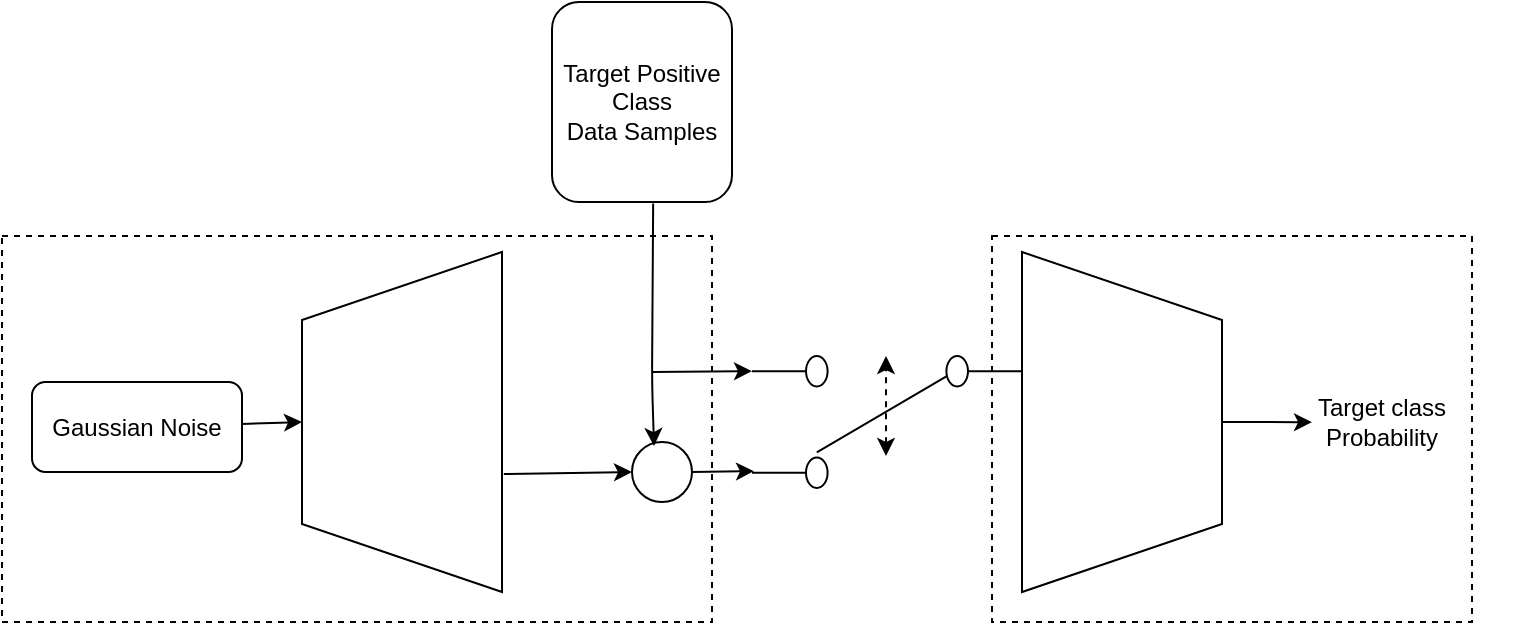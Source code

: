 <mxfile pages="1" version="11.2.3" type="github"><diagram id="DjtEpEw4j6ueM8bHN8ZR" name="Page-1"><mxGraphModel dx="946" dy="662" grid="1" gridSize="10" guides="1" tooltips="1" connect="1" arrows="1" fold="1" page="1" pageScale="1" pageWidth="850" pageHeight="1100" math="0" shadow="0"><root><mxCell id="0"/><mxCell id="1" parent="0"/><mxCell id="K-XHNx7vS7nYxul_f6TB-1" value="" style="shape=trapezoid;perimeter=trapezoidPerimeter;whiteSpace=wrap;html=1;rotation=-90;" vertex="1" parent="1"><mxGeometry x="190" y="250" width="170" height="100" as="geometry"/></mxCell><mxCell id="K-XHNx7vS7nYxul_f6TB-3" value="Target Positive Class&lt;br&gt;Data Samples" style="rounded=1;whiteSpace=wrap;html=1;" vertex="1" parent="1"><mxGeometry x="350" y="90" width="90" height="100" as="geometry"/></mxCell><mxCell id="K-XHNx7vS7nYxul_f6TB-4" value="" style="shape=trapezoid;perimeter=trapezoidPerimeter;whiteSpace=wrap;html=1;rotation=90;" vertex="1" parent="1"><mxGeometry x="550" y="250" width="170" height="100" as="geometry"/></mxCell><mxCell id="K-XHNx7vS7nYxul_f6TB-5" value="" style="endArrow=classic;startArrow=classic;html=1;dashed=1;" edge="1" parent="1"><mxGeometry width="50" height="50" relative="1" as="geometry"><mxPoint x="517" y="317" as="sourcePoint"/><mxPoint x="517" y="267" as="targetPoint"/></mxGeometry></mxCell><mxCell id="K-XHNx7vS7nYxul_f6TB-8" value="" style="pointerEvents=1;verticalLabelPosition=bottom;shadow=0;dashed=0;align=center;fillColor=#ffffff;html=1;verticalAlign=top;strokeWidth=1;shape=mxgraph.electrical.electro-mechanical.2-way_switch;rotation=-180;" vertex="1" parent="1"><mxGeometry x="450" y="267" width="135" height="66" as="geometry"/></mxCell><mxCell id="K-XHNx7vS7nYxul_f6TB-11" value="" style="endArrow=classic;html=1;entryX=1;entryY=0.885;entryDx=0;entryDy=0;entryPerimeter=0;" edge="1" parent="1" target="K-XHNx7vS7nYxul_f6TB-8"><mxGeometry width="50" height="50" relative="1" as="geometry"><mxPoint x="400" y="275" as="sourcePoint"/><mxPoint x="280" y="410" as="targetPoint"/></mxGeometry></mxCell><mxCell id="K-XHNx7vS7nYxul_f6TB-12" value="" style="ellipse;whiteSpace=wrap;html=1;aspect=fixed;direction=south;" vertex="1" parent="1"><mxGeometry x="390" y="310" width="30" height="30" as="geometry"/></mxCell><mxCell id="K-XHNx7vS7nYxul_f6TB-13" value="" style="endArrow=classic;html=1;entryX=1;entryY=0.885;entryDx=0;entryDy=0;entryPerimeter=0;exitX=0.5;exitY=0;exitDx=0;exitDy=0;" edge="1" parent="1" source="K-XHNx7vS7nYxul_f6TB-12"><mxGeometry width="50" height="50" relative="1" as="geometry"><mxPoint x="430" y="325" as="sourcePoint"/><mxPoint x="451" y="324.59" as="targetPoint"/></mxGeometry></mxCell><mxCell id="K-XHNx7vS7nYxul_f6TB-16" value="" style="endArrow=classic;html=1;entryX=0.5;entryY=1;entryDx=0;entryDy=0;exitX=0.347;exitY=1.009;exitDx=0;exitDy=0;exitPerimeter=0;" edge="1" parent="1" source="K-XHNx7vS7nYxul_f6TB-1" target="K-XHNx7vS7nYxul_f6TB-12"><mxGeometry width="50" height="50" relative="1" as="geometry"><mxPoint x="339.5" y="325" as="sourcePoint"/><mxPoint x="380.5" y="324.59" as="targetPoint"/></mxGeometry></mxCell><mxCell id="K-XHNx7vS7nYxul_f6TB-19" value="" style="endArrow=classic;html=1;exitX=0.562;exitY=1.008;exitDx=0;exitDy=0;exitPerimeter=0;entryX=0.067;entryY=0.633;entryDx=0;entryDy=0;entryPerimeter=0;" edge="1" parent="1" source="K-XHNx7vS7nYxul_f6TB-3" target="K-XHNx7vS7nYxul_f6TB-12"><mxGeometry width="50" height="50" relative="1" as="geometry"><mxPoint x="230" y="460" as="sourcePoint"/><mxPoint x="397" y="310" as="targetPoint"/><Array as="points"><mxPoint x="400" y="280"/></Array></mxGeometry></mxCell><mxCell id="K-XHNx7vS7nYxul_f6TB-21" value="Gaussian Noise" style="rounded=1;whiteSpace=wrap;html=1;" vertex="1" parent="1"><mxGeometry x="90" y="280" width="105" height="45" as="geometry"/></mxCell><mxCell id="K-XHNx7vS7nYxul_f6TB-22" value="" style="endArrow=classic;html=1;exitX=0.347;exitY=1.009;exitDx=0;exitDy=0;exitPerimeter=0;entryX=0.5;entryY=0;entryDx=0;entryDy=0;" edge="1" parent="1" target="K-XHNx7vS7nYxul_f6TB-1"><mxGeometry width="50" height="50" relative="1" as="geometry"><mxPoint x="194.9" y="301.01" as="sourcePoint"/><mxPoint x="220" y="300" as="targetPoint"/></mxGeometry></mxCell><mxCell id="K-XHNx7vS7nYxul_f6TB-25" value="" style="rounded=0;whiteSpace=wrap;html=1;fillColor=none;dashed=1;" vertex="1" parent="1"><mxGeometry x="75" y="207" width="355" height="193" as="geometry"/></mxCell><mxCell id="K-XHNx7vS7nYxul_f6TB-26" value="" style="endArrow=classic;html=1;entryX=1;entryY=0.885;entryDx=0;entryDy=0;entryPerimeter=0;exitX=0.5;exitY=0;exitDx=0;exitDy=0;" edge="1" parent="1" source="K-XHNx7vS7nYxul_f6TB-4"><mxGeometry width="50" height="50" relative="1" as="geometry"><mxPoint x="690" y="300" as="sourcePoint"/><mxPoint x="730" y="300.09" as="targetPoint"/></mxGeometry></mxCell><mxCell id="K-XHNx7vS7nYxul_f6TB-28" value="Target class &lt;br&gt;Probability" style="text;html=1;strokeColor=none;fillColor=none;align=center;verticalAlign=middle;whiteSpace=wrap;rounded=0;dashed=1;" vertex="1" parent="1"><mxGeometry x="700" y="290" width="130" height="20" as="geometry"/></mxCell><mxCell id="K-XHNx7vS7nYxul_f6TB-29" value="" style="rounded=0;whiteSpace=wrap;html=1;fillColor=none;dashed=1;" vertex="1" parent="1"><mxGeometry x="570" y="207" width="240" height="193" as="geometry"/></mxCell></root></mxGraphModel></diagram></mxfile>